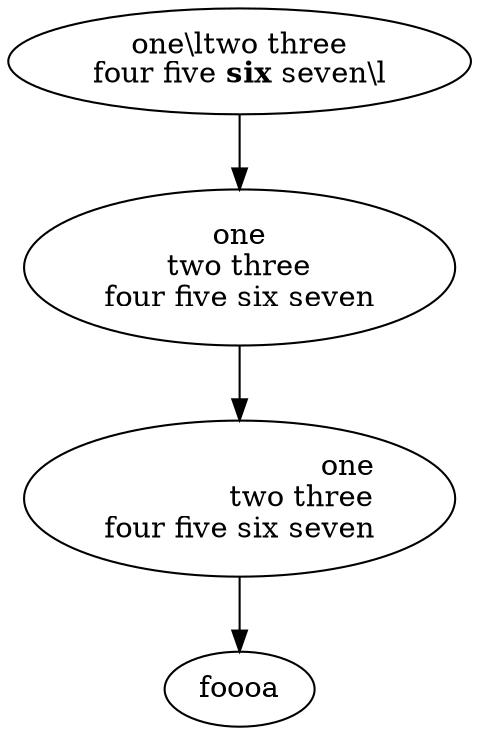 digraph L {
  a  [label=<one\ltwo three<br/>four five <b>six</b> seven\l>]
  b  [label="one\ntwo three\nfour five six seven"]
  c  [label="one\rtwo three\rfour five six seven\r"]

  a -> b -> c

  d [label="foooa"]

  c -> d
}
